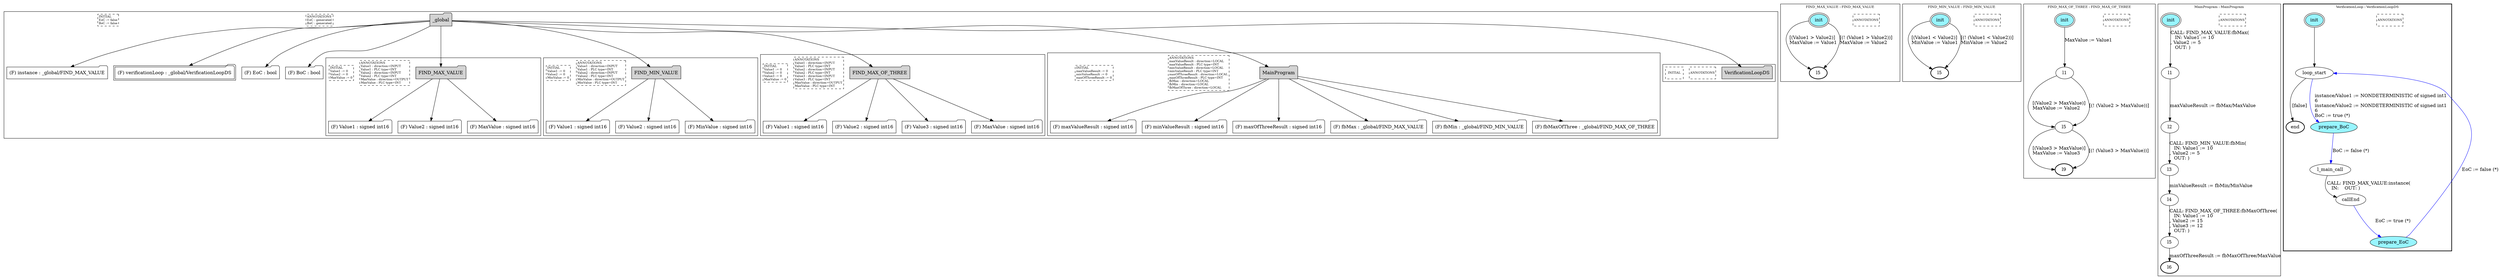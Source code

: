 digraph G {
	subgraph cluster__global382998309 {
		node [shape="folder", style="filled"];
		//label="_global";
		_global382998309 [label="_global"];
		_global382998309 -> instance1799199800;
		instance1799199800 [label = "(F) instance : _global/FIND_MAX_VALUE", fillcolor="white" ];
		_global382998309 -> verificationLoop841681370;
		verificationLoop841681370 [label = "(F) verificationLoop : _global/VerificationLoopDS", fillcolor="white" , peripheries=2];
		_global382998309 -> EoC947069810;
		EoC947069810 [label = "(F) EoC : bool", fillcolor="white" ];
		_global382998309 -> BoC1655750533;
		BoC1655750533 [label = "(F) BoC : bool", fillcolor="white" ];
		_global382998309 -> FIND_MAX_VALUE996944870;
		subgraph cluster_FIND_MAX_VALUE996944870 {
			node [shape="folder", style="filled"];
			//label="FIND_MAX_VALUE";
			FIND_MAX_VALUE996944870 [label="FIND_MAX_VALUE"];
			FIND_MAX_VALUE996944870 -> Value11508667424;
			Value11508667424 [label = "(F) Value1 : signed int16", fillcolor="white" ];
			FIND_MAX_VALUE996944870 -> Value21389978471;
			Value21389978471 [label = "(F) Value2 : signed int16", fillcolor="white" ];
			FIND_MAX_VALUE996944870 -> MaxValue198503937;
			MaxValue198503937 [label = "(F) MaxValue : signed int16", fillcolor="white" ];
			
			annotations_pseudonode_FIND_MAX_VALUE996944870 [
				label="ANNOTATIONS\lValue1 : direction=INPUT\lValue1 : PLC type=INT\lValue2 : direction=INPUT\lValue2 : PLC type=INT\lMaxValue : direction=OUTPUT\lMaxValue : PLC type=INT\l",
				fontsize=9, margin="0.04,0.04", fillcolor="white", shape="rectangle", style="dashed"];
			initamt_pseudonode_FIND_MAX_VALUE996944870 [
				label="INITIAL\lValue1 := 0\lValue2 := 0\lMaxValue := 0\l",
				fontsize=9, margin="0.04,0.04", fillcolor="lightyellow", shape="rectangle", style="dashed"];
		}
		_global382998309 -> FIND_MIN_VALUE1222637172;
		subgraph cluster_FIND_MIN_VALUE1222637172 {
			node [shape="folder", style="filled"];
			//label="FIND_MIN_VALUE";
			FIND_MIN_VALUE1222637172 [label="FIND_MIN_VALUE"];
			FIND_MIN_VALUE1222637172 -> Value11291627539;
			Value11291627539 [label = "(F) Value1 : signed int16", fillcolor="white" ];
			FIND_MIN_VALUE1222637172 -> Value21182725120;
			Value21182725120 [label = "(F) Value2 : signed int16", fillcolor="white" ];
			FIND_MIN_VALUE1222637172 -> MinValue1226378966;
			MinValue1226378966 [label = "(F) MinValue : signed int16", fillcolor="white" ];
			
			annotations_pseudonode_FIND_MIN_VALUE1222637172 [
				label="ANNOTATIONS\lValue1 : direction=INPUT\lValue1 : PLC type=INT\lValue2 : direction=INPUT\lValue2 : PLC type=INT\lMinValue : direction=OUTPUT\lMinValue : PLC type=INT\l",
				fontsize=9, margin="0.04,0.04", fillcolor="white", shape="rectangle", style="dashed"];
			initamt_pseudonode_FIND_MIN_VALUE1222637172 [
				label="INITIAL\lValue1 := 0\lValue2 := 0\lMinValue := 0\l",
				fontsize=9, margin="0.04,0.04", fillcolor="lightyellow", shape="rectangle", style="dashed"];
		}
		_global382998309 -> FIND_MAX_OF_THREE2013010383;
		subgraph cluster_FIND_MAX_OF_THREE2013010383 {
			node [shape="folder", style="filled"];
			//label="FIND_MAX_OF_THREE";
			FIND_MAX_OF_THREE2013010383 [label="FIND_MAX_OF_THREE"];
			FIND_MAX_OF_THREE2013010383 -> Value11153152966;
			Value11153152966 [label = "(F) Value1 : signed int16", fillcolor="white" ];
			FIND_MAX_OF_THREE2013010383 -> Value2224544559;
			Value2224544559 [label = "(F) Value2 : signed int16", fillcolor="white" ];
			FIND_MAX_OF_THREE2013010383 -> Value31054334320;
			Value31054334320 [label = "(F) Value3 : signed int16", fillcolor="white" ];
			FIND_MAX_OF_THREE2013010383 -> MaxValue1773813582;
			MaxValue1773813582 [label = "(F) MaxValue : signed int16", fillcolor="white" ];
			
			annotations_pseudonode_FIND_MAX_OF_THREE2013010383 [
				label="ANNOTATIONS\lValue1 : direction=INPUT\lValue1 : PLC type=INT\lValue2 : direction=INPUT\lValue2 : PLC type=INT\lValue3 : direction=INPUT\lValue3 : PLC type=INT\lMaxValue : direction=OUTPUT\lMaxValue : PLC type=INT\l",
				fontsize=9, margin="0.04,0.04", fillcolor="white", shape="rectangle", style="dashed"];
			initamt_pseudonode_FIND_MAX_OF_THREE2013010383 [
				label="INITIAL\lValue1 := 0\lValue2 := 0\lValue3 := 0\lMaxValue := 0\l",
				fontsize=9, margin="0.04,0.04", fillcolor="lightyellow", shape="rectangle", style="dashed"];
		}
		_global382998309 -> MainProgram115869666;
		subgraph cluster_MainProgram115869666 {
			node [shape="folder", style="filled"];
			//label="MainProgram";
			MainProgram115869666 [label="MainProgram"];
			MainProgram115869666 -> maxValueResult1171736926;
			maxValueResult1171736926 [label = "(F) maxValueResult : signed int16", fillcolor="white" ];
			MainProgram115869666 -> minValueResult1914684131;
			minValueResult1914684131 [label = "(F) minValueResult : signed int16", fillcolor="white" ];
			MainProgram115869666 -> maxOfThreeResult1149650230;
			maxOfThreeResult1149650230 [label = "(F) maxOfThreeResult : signed int16", fillcolor="white" ];
			MainProgram115869666 -> fbMax1111700510;
			fbMax1111700510 [label = "(F) fbMax : _global/FIND_MAX_VALUE", fillcolor="white" ];
			MainProgram115869666 -> fbMin326611360;
			fbMin326611360 [label = "(F) fbMin : _global/FIND_MIN_VALUE", fillcolor="white" ];
			MainProgram115869666 -> fbMaxOfThree366370767;
			fbMaxOfThree366370767 [label = "(F) fbMaxOfThree : _global/FIND_MAX_OF_THREE", fillcolor="white" ];
			
			annotations_pseudonode_MainProgram115869666 [
				label="ANNOTATIONS\lmaxValueResult : direction=LOCAL\lmaxValueResult : PLC type=INT\lminValueResult : direction=LOCAL\lminValueResult : PLC type=INT\lmaxOfThreeResult : direction=LOCAL\lmaxOfThreeResult : PLC type=INT\lfbMax : direction=LOCAL\lfbMin : direction=LOCAL\lfbMaxOfThree : direction=LOCAL\l",
				fontsize=9, margin="0.04,0.04", fillcolor="white", shape="rectangle", style="dashed"];
			initamt_pseudonode_MainProgram115869666 [
				label="INITIAL\lmaxValueResult := 0\lminValueResult := 0\lmaxOfThreeResult := 0\l",
				fontsize=9, margin="0.04,0.04", fillcolor="lightyellow", shape="rectangle", style="dashed"];
		}
		_global382998309 -> VerificationLoopDS1965650910;
		subgraph cluster_VerificationLoopDS1965650910 {
			node [shape="folder", style="filled"];
			//label="VerificationLoopDS";
			VerificationLoopDS1965650910 [label="VerificationLoopDS"];
			
			annotations_pseudonode_VerificationLoopDS1965650910 [
				label="ANNOTATIONS",
				fontsize=9, margin="0.04,0.04", fillcolor="white", shape="rectangle", style="dashed"];
			initamt_pseudonode_VerificationLoopDS1965650910 [
				label="INITIAL",
				fontsize=9, margin="0.04,0.04", fillcolor="lightyellow", shape="rectangle", style="dashed"];
		}
		
		annotations_pseudonode__global382998309 [
			label="ANNOTATIONS\lEoC : generated\lBoC : generated\l",
			fontsize=9, margin="0.04,0.04", fillcolor="white", shape="rectangle", style="dashed"];
		initamt_pseudonode__global382998309 [
			label="INITIAL\lEoC := false\lBoC := false\l",
			fontsize=9, margin="0.04,0.04", fillcolor="lightyellow", shape="rectangle", style="dashed"];
	}
	subgraph clusterFIND_MAX_VALUE {
		node [style="filled"];
		color="black";
		fontsize=10;
		ranksep=0.4;
		
		label="FIND_MAX_VALUE : FIND_MAX_VALUE";
		
		annotations_pseudonode_FIND_MAX_VALUE [
			label="ANNOTATIONS",
			fontsize=9, margin="0.04,0.04", fillcolor="white", shape="rectangle", style="dashed"];
		
		init_FIND_MAX_VALUE [label="init", color="black", fillcolor="cadetblue1", peripheries=2, shape="ellipse"];
		l5_FIND_MAX_VALUE [label="l5", color="black", fillcolor="white", style=bold, shape="ellipse"];
		init_FIND_MAX_VALUE -> l5_FIND_MAX_VALUE [color="black", label="[(Value1 > Value2)]\lMaxValue := Value1\l"];
		init_FIND_MAX_VALUE -> l5_FIND_MAX_VALUE [color="black", label="[(! (Value1 > Value2))]\lMaxValue := Value2\l"];
	}
	subgraph clusterFIND_MIN_VALUE {
		node [style="filled"];
		color="black";
		fontsize=10;
		ranksep=0.4;
		
		label="FIND_MIN_VALUE : FIND_MIN_VALUE";
		
		annotations_pseudonode_FIND_MIN_VALUE [
			label="ANNOTATIONS",
			fontsize=9, margin="0.04,0.04", fillcolor="white", shape="rectangle", style="dashed"];
		
		init_FIND_MIN_VALUE [label="init", color="black", fillcolor="cadetblue1", peripheries=2, shape="ellipse"];
		l5_FIND_MIN_VALUE [label="l5", color="black", fillcolor="white", style=bold, shape="ellipse"];
		init_FIND_MIN_VALUE -> l5_FIND_MIN_VALUE [color="black", label="[(Value1 < Value2)]\lMinValue := Value1\l"];
		init_FIND_MIN_VALUE -> l5_FIND_MIN_VALUE [color="black", label="[(! (Value1 < Value2))]\lMinValue := Value2\l"];
	}
	subgraph clusterFIND_MAX_OF_THREE {
		node [style="filled"];
		color="black";
		fontsize=10;
		ranksep=0.4;
		
		label="FIND_MAX_OF_THREE : FIND_MAX_OF_THREE";
		
		annotations_pseudonode_FIND_MAX_OF_THREE [
			label="ANNOTATIONS",
			fontsize=9, margin="0.04,0.04", fillcolor="white", shape="rectangle", style="dashed"];
		
		init_FIND_MAX_OF_THREE [label="init", color="black", fillcolor="cadetblue1", peripheries=2, shape="ellipse"];
		l1_FIND_MAX_OF_THREE [label="l1", color="black", fillcolor="white", shape="ellipse"];
		l5_FIND_MAX_OF_THREE [label="l5", color="black", fillcolor="white", shape="ellipse"];
		l9_FIND_MAX_OF_THREE [label="l9", color="black", fillcolor="white", style=bold, shape="ellipse"];
		init_FIND_MAX_OF_THREE -> l1_FIND_MAX_OF_THREE [color="black", label="MaxValue := Value1"];
		l1_FIND_MAX_OF_THREE -> l5_FIND_MAX_OF_THREE [color="black", label="[(Value2 > MaxValue)]\lMaxValue := Value2\l"];
		l1_FIND_MAX_OF_THREE -> l5_FIND_MAX_OF_THREE [color="black", label="[(! (Value2 > MaxValue))]"];
		l5_FIND_MAX_OF_THREE -> l9_FIND_MAX_OF_THREE [color="black", label="[(Value3 > MaxValue)]\lMaxValue := Value3\l"];
		l5_FIND_MAX_OF_THREE -> l9_FIND_MAX_OF_THREE [color="black", label="[(! (Value3 > MaxValue))]"];
	}
	subgraph clusterMainProgram {
		node [style="filled"];
		color="black";
		fontsize=10;
		ranksep=0.4;
		
		label="MainProgram : MainProgram";
		
		annotations_pseudonode_MainProgram [
			label="ANNOTATIONS",
			fontsize=9, margin="0.04,0.04", fillcolor="white", shape="rectangle", style="dashed"];
		
		init_MainProgram [label="init", color="black", fillcolor="cadetblue1", peripheries=2, shape="ellipse"];
		l1_MainProgram [label="l1", color="black", fillcolor="white", shape="ellipse"];
		l2_MainProgram [label="l2", color="black", fillcolor="white", shape="ellipse"];
		l3_MainProgram [label="l3", color="black", fillcolor="white", shape="ellipse"];
		l4_MainProgram [label="l4", color="black", fillcolor="white", shape="ellipse"];
		l5_MainProgram [label="l5", color="black", fillcolor="white", shape="ellipse"];
		l6_MainProgram [label="l6", color="black", fillcolor="white", style=bold, shape="ellipse"];
		init_MainProgram -> l1_MainProgram [color="black", label="CALL: FIND_MAX_VALUE:fbMax(\l   IN: Value1 := 10\l, Value2 := 5\l   OUT: )\l"];
		l1_MainProgram -> l2_MainProgram [color="black", label="maxValueResult := fbMax/MaxValue"];
		l2_MainProgram -> l3_MainProgram [color="black", label="CALL: FIND_MIN_VALUE:fbMin(\l   IN: Value1 := 10\l, Value2 := 5\l   OUT: )\l"];
		l3_MainProgram -> l4_MainProgram [color="black", label="minValueResult := fbMin/MinValue"];
		l4_MainProgram -> l5_MainProgram [color="black", label="CALL: FIND_MAX_OF_THREE:fbMaxOfThree(\l   IN: Value1 := 10\l, Value2 := 15\l, Value3 := 12\l   OUT: )\l"];
		l5_MainProgram -> l6_MainProgram [color="black", label="maxOfThreeResult := fbMaxOfThree/MaxValue"];
	}
	subgraph clusterVerificationLoop {
		node [style="filled"];
		style=bold;
		color="black";
		fontsize=10;
		ranksep=0.4;
		
		label="VerificationLoop : VerificationLoopDS";
		
		annotations_pseudonode_VerificationLoop [
			label="ANNOTATIONS",
			fontsize=9, margin="0.04,0.04", fillcolor="white", shape="rectangle", style="dashed"];
		
		init_VerificationLoop [label="init", color="black", fillcolor="cadetblue1", peripheries=2, shape="ellipse"];
		end_VerificationLoop [label="end", color="black", fillcolor="cadetblue1", style=bold, shape="ellipse"];
		loop_start_VerificationLoop [label="loop_start", color="black", fillcolor="white", shape="ellipse"];
		prepare_BoC_VerificationLoop [label="prepare_BoC", color="black", fillcolor="cadetblue1", shape="ellipse"];
		l_main_call_VerificationLoop [label="l_main_call", color="black", fillcolor="white", shape="ellipse"];
		callEnd_VerificationLoop [label="callEnd", color="black", fillcolor="white", shape="ellipse"];
		prepare_EoC_VerificationLoop [label="prepare_EoC", color="black", fillcolor="cadetblue1", shape="ellipse"];
		init_VerificationLoop -> loop_start_VerificationLoop [color="black", label=""];
		loop_start_VerificationLoop -> prepare_BoC_VerificationLoop [color="blue", label="instance/Value1 := NONDETERMINISTIC of signed int1\l6\linstance/Value2 := NONDETERMINISTIC of signed int1\l6\lBoC := true (*)\l"];
		prepare_BoC_VerificationLoop -> l_main_call_VerificationLoop [color="blue", label="BoC := false (*)"];
		l_main_call_VerificationLoop -> callEnd_VerificationLoop [color="black", label="CALL: FIND_MAX_VALUE:instance(\l   IN:    OUT: )\l"];
		callEnd_VerificationLoop -> prepare_EoC_VerificationLoop [color="blue", label="EoC := true (*)"];
		prepare_EoC_VerificationLoop -> loop_start_VerificationLoop [color="blue", label="EoC := false (*)"];
		loop_start_VerificationLoop -> end_VerificationLoop [color="black", label="[false]"];
	}
}

